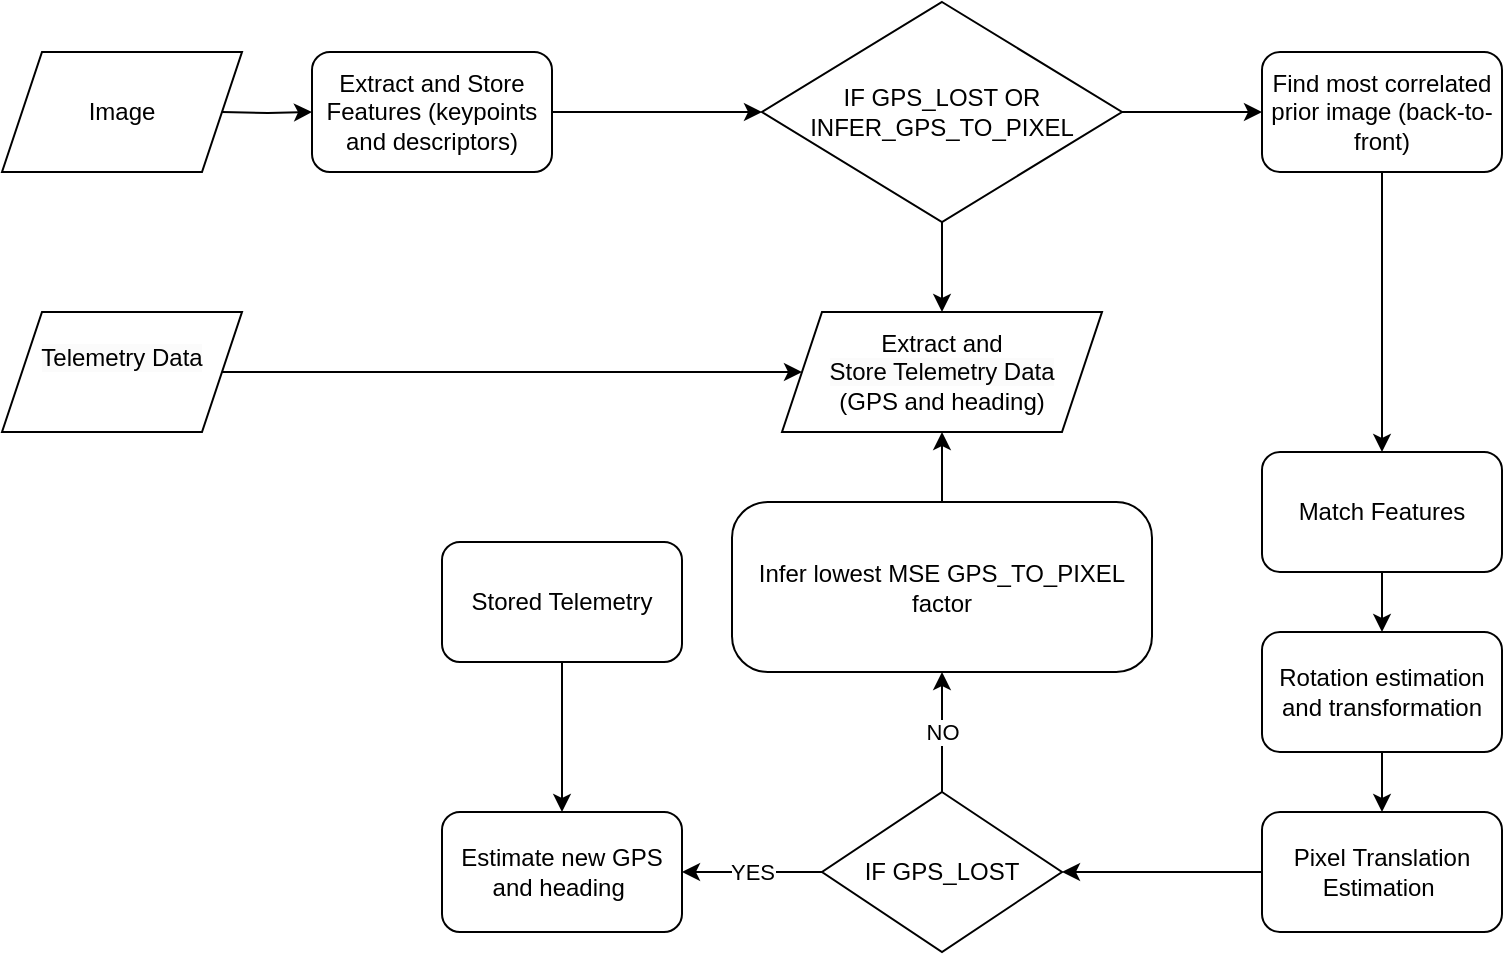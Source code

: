 <mxfile version="24.7.12">
  <diagram name="Page-1" id="8kN37crzs31jJ6h3xRfF">
    <mxGraphModel dx="753" dy="458" grid="1" gridSize="10" guides="1" tooltips="1" connect="1" arrows="1" fold="1" page="1" pageScale="1" pageWidth="2339" pageHeight="3300" math="0" shadow="0">
      <root>
        <mxCell id="0" />
        <mxCell id="1" parent="0" />
        <mxCell id="vSuzUT9fRqiRy2GzC-CI-19" style="edgeStyle=orthogonalEdgeStyle;rounded=0;orthogonalLoop=1;jettySize=auto;html=1;" parent="1" source="vSuzUT9fRqiRy2GzC-CI-1" target="vSuzUT9fRqiRy2GzC-CI-18" edge="1">
          <mxGeometry relative="1" as="geometry" />
        </mxCell>
        <mxCell id="vSuzUT9fRqiRy2GzC-CI-1" value="Stored Telemetry" style="rounded=1;whiteSpace=wrap;html=1;" parent="1" vertex="1">
          <mxGeometry x="240" y="370" width="120" height="60" as="geometry" />
        </mxCell>
        <mxCell id="vSuzUT9fRqiRy2GzC-CI-5" style="edgeStyle=orthogonalEdgeStyle;rounded=0;orthogonalLoop=1;jettySize=auto;html=1;" parent="1" target="vSuzUT9fRqiRy2GzC-CI-4" edge="1">
          <mxGeometry relative="1" as="geometry">
            <mxPoint x="130" y="155" as="sourcePoint" />
          </mxGeometry>
        </mxCell>
        <mxCell id="vSuzUT9fRqiRy2GzC-CI-46" value="" style="edgeStyle=orthogonalEdgeStyle;rounded=0;orthogonalLoop=1;jettySize=auto;html=1;" parent="1" source="vSuzUT9fRqiRy2GzC-CI-4" target="vSuzUT9fRqiRy2GzC-CI-31" edge="1">
          <mxGeometry relative="1" as="geometry" />
        </mxCell>
        <mxCell id="vSuzUT9fRqiRy2GzC-CI-4" value="Extract and Store Features (keypoints and descriptors)" style="rounded=1;whiteSpace=wrap;html=1;" parent="1" vertex="1">
          <mxGeometry x="175" y="125" width="120" height="60" as="geometry" />
        </mxCell>
        <mxCell id="vSuzUT9fRqiRy2GzC-CI-9" style="edgeStyle=orthogonalEdgeStyle;rounded=0;orthogonalLoop=1;jettySize=auto;html=1;" parent="1" source="vSuzUT9fRqiRy2GzC-CI-7" edge="1">
          <mxGeometry relative="1" as="geometry">
            <mxPoint x="710" y="325" as="targetPoint" />
          </mxGeometry>
        </mxCell>
        <mxCell id="vSuzUT9fRqiRy2GzC-CI-7" value="Find most correlated prior image (back-to-front)" style="rounded=1;whiteSpace=wrap;html=1;" parent="1" vertex="1">
          <mxGeometry x="650" y="125" width="120" height="60" as="geometry" />
        </mxCell>
        <mxCell id="vSuzUT9fRqiRy2GzC-CI-13" style="edgeStyle=orthogonalEdgeStyle;rounded=0;orthogonalLoop=1;jettySize=auto;html=1;" parent="1" source="vSuzUT9fRqiRy2GzC-CI-10" target="vSuzUT9fRqiRy2GzC-CI-11" edge="1">
          <mxGeometry relative="1" as="geometry" />
        </mxCell>
        <mxCell id="vSuzUT9fRqiRy2GzC-CI-10" value="Match Features" style="rounded=1;whiteSpace=wrap;html=1;" parent="1" vertex="1">
          <mxGeometry x="650" y="325" width="120" height="60" as="geometry" />
        </mxCell>
        <mxCell id="vSuzUT9fRqiRy2GzC-CI-15" style="edgeStyle=orthogonalEdgeStyle;rounded=0;orthogonalLoop=1;jettySize=auto;html=1;" parent="1" source="vSuzUT9fRqiRy2GzC-CI-11" target="vSuzUT9fRqiRy2GzC-CI-12" edge="1">
          <mxGeometry relative="1" as="geometry" />
        </mxCell>
        <mxCell id="vSuzUT9fRqiRy2GzC-CI-11" value="Rotation estimation and transformation" style="rounded=1;whiteSpace=wrap;html=1;" parent="1" vertex="1">
          <mxGeometry x="650" y="415" width="120" height="60" as="geometry" />
        </mxCell>
        <mxCell id="vSuzUT9fRqiRy2GzC-CI-29" style="edgeStyle=orthogonalEdgeStyle;rounded=0;orthogonalLoop=1;jettySize=auto;html=1;entryX=1;entryY=0.5;entryDx=0;entryDy=0;" parent="1" source="vSuzUT9fRqiRy2GzC-CI-12" target="vSuzUT9fRqiRy2GzC-CI-26" edge="1">
          <mxGeometry relative="1" as="geometry" />
        </mxCell>
        <mxCell id="vSuzUT9fRqiRy2GzC-CI-12" value="Pixel&amp;nbsp;Translation Estimation&amp;nbsp;" style="rounded=1;whiteSpace=wrap;html=1;" parent="1" vertex="1">
          <mxGeometry x="650" y="505" width="120" height="60" as="geometry" />
        </mxCell>
        <mxCell id="vSuzUT9fRqiRy2GzC-CI-18" value="Estimate new GPS and heading&amp;nbsp;" style="rounded=1;whiteSpace=wrap;html=1;" parent="1" vertex="1">
          <mxGeometry x="240" y="505" width="120" height="60" as="geometry" />
        </mxCell>
        <mxCell id="vSuzUT9fRqiRy2GzC-CI-21" value="Extract and&lt;br&gt;&lt;span style=&quot;color: rgb(0, 0, 0); font-family: Helvetica; font-size: 12px; font-style: normal; font-variant-ligatures: normal; font-variant-caps: normal; font-weight: 400; letter-spacing: normal; orphans: 2; text-align: center; text-indent: 0px; text-transform: none; widows: 2; word-spacing: 0px; -webkit-text-stroke-width: 0px; white-space: normal; background-color: rgb(251, 251, 251); text-decoration-thickness: initial; text-decoration-style: initial; text-decoration-color: initial; display: inline !important; float: none;&quot;&gt;Store Telemetry Data&lt;/span&gt;&lt;div&gt;(GPS and heading)&lt;/div&gt;" style="shape=parallelogram;perimeter=parallelogramPerimeter;whiteSpace=wrap;html=1;fixedSize=1;" parent="1" vertex="1">
          <mxGeometry x="410" y="255" width="160" height="60" as="geometry" />
        </mxCell>
        <mxCell id="vSuzUT9fRqiRy2GzC-CI-22" value="Image" style="shape=parallelogram;perimeter=parallelogramPerimeter;whiteSpace=wrap;html=1;fixedSize=1;" parent="1" vertex="1">
          <mxGeometry x="20" y="125" width="120" height="60" as="geometry" />
        </mxCell>
        <mxCell id="vSuzUT9fRqiRy2GzC-CI-32" value="YES" style="edgeStyle=orthogonalEdgeStyle;rounded=0;orthogonalLoop=1;jettySize=auto;html=1;entryX=1;entryY=0.5;entryDx=0;entryDy=0;" parent="1" source="vSuzUT9fRqiRy2GzC-CI-26" target="vSuzUT9fRqiRy2GzC-CI-18" edge="1">
          <mxGeometry relative="1" as="geometry" />
        </mxCell>
        <mxCell id="vSuzUT9fRqiRy2GzC-CI-36" value="NO" style="edgeStyle=orthogonalEdgeStyle;rounded=0;orthogonalLoop=1;jettySize=auto;html=1;" parent="1" source="vSuzUT9fRqiRy2GzC-CI-26" target="vSuzUT9fRqiRy2GzC-CI-27" edge="1">
          <mxGeometry relative="1" as="geometry" />
        </mxCell>
        <mxCell id="vSuzUT9fRqiRy2GzC-CI-26" value="IF GPS_LOST" style="rhombus;whiteSpace=wrap;html=1;" parent="1" vertex="1">
          <mxGeometry x="430" y="495" width="120" height="80" as="geometry" />
        </mxCell>
        <mxCell id="vSuzUT9fRqiRy2GzC-CI-44" value="" style="edgeStyle=orthogonalEdgeStyle;rounded=0;orthogonalLoop=1;jettySize=auto;html=1;" parent="1" source="vSuzUT9fRqiRy2GzC-CI-27" target="vSuzUT9fRqiRy2GzC-CI-21" edge="1">
          <mxGeometry relative="1" as="geometry" />
        </mxCell>
        <mxCell id="vSuzUT9fRqiRy2GzC-CI-27" value="Infer lowest MSE GPS_TO_PIXEL factor" style="rounded=1;whiteSpace=wrap;html=1;arcSize=21;" parent="1" vertex="1">
          <mxGeometry x="385" y="350" width="210" height="85" as="geometry" />
        </mxCell>
        <mxCell id="vSuzUT9fRqiRy2GzC-CI-45" value="" style="edgeStyle=orthogonalEdgeStyle;rounded=0;orthogonalLoop=1;jettySize=auto;html=1;" parent="1" source="vSuzUT9fRqiRy2GzC-CI-31" target="vSuzUT9fRqiRy2GzC-CI-21" edge="1">
          <mxGeometry relative="1" as="geometry" />
        </mxCell>
        <mxCell id="vSuzUT9fRqiRy2GzC-CI-47" value="" style="edgeStyle=orthogonalEdgeStyle;rounded=0;orthogonalLoop=1;jettySize=auto;html=1;" parent="1" source="vSuzUT9fRqiRy2GzC-CI-31" target="vSuzUT9fRqiRy2GzC-CI-7" edge="1">
          <mxGeometry relative="1" as="geometry" />
        </mxCell>
        <mxCell id="vSuzUT9fRqiRy2GzC-CI-31" value="IF GPS_LOST OR INFER_GPS_TO_PIXEL" style="rhombus;whiteSpace=wrap;html=1;" parent="1" vertex="1">
          <mxGeometry x="400" y="100" width="180" height="110" as="geometry" />
        </mxCell>
        <mxCell id="vSuzUT9fRqiRy2GzC-CI-43" style="edgeStyle=orthogonalEdgeStyle;rounded=0;orthogonalLoop=1;jettySize=auto;html=1;" parent="1" source="vSuzUT9fRqiRy2GzC-CI-40" target="vSuzUT9fRqiRy2GzC-CI-21" edge="1">
          <mxGeometry relative="1" as="geometry" />
        </mxCell>
        <mxCell id="vSuzUT9fRqiRy2GzC-CI-40" value="&#xa;&lt;span style=&quot;color: rgb(0, 0, 0); font-family: Helvetica; font-size: 12px; font-style: normal; font-variant-ligatures: normal; font-variant-caps: normal; font-weight: 400; letter-spacing: normal; orphans: 2; text-align: center; text-indent: 0px; text-transform: none; widows: 2; word-spacing: 0px; -webkit-text-stroke-width: 0px; white-space: normal; background-color: rgb(251, 251, 251); text-decoration-thickness: initial; text-decoration-style: initial; text-decoration-color: initial; display: inline !important; float: none;&quot;&gt;Telemetry Data&lt;/span&gt;&#xa;&#xa;" style="shape=parallelogram;perimeter=parallelogramPerimeter;whiteSpace=wrap;html=1;fixedSize=1;" parent="1" vertex="1">
          <mxGeometry x="20" y="255" width="120" height="60" as="geometry" />
        </mxCell>
      </root>
    </mxGraphModel>
  </diagram>
</mxfile>
